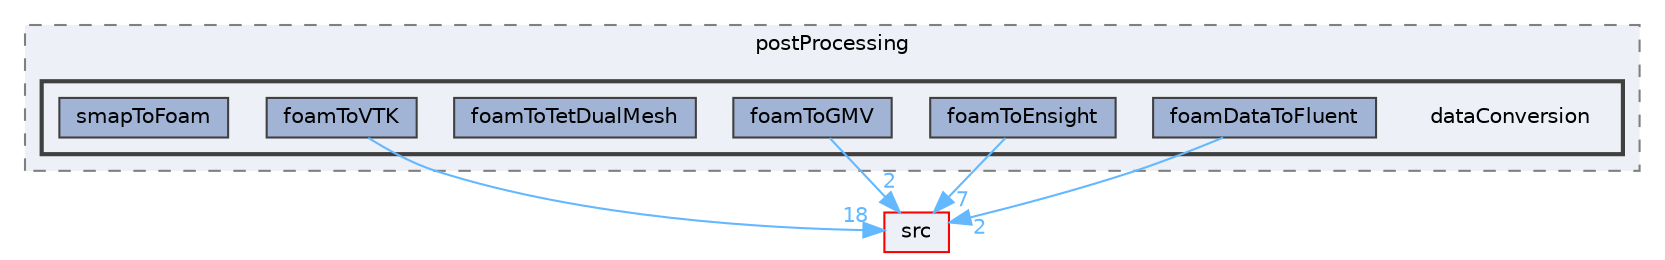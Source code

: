 digraph "applications/utilities/postProcessing/dataConversion"
{
 // LATEX_PDF_SIZE
  bgcolor="transparent";
  edge [fontname=Helvetica,fontsize=10,labelfontname=Helvetica,labelfontsize=10];
  node [fontname=Helvetica,fontsize=10,shape=box,height=0.2,width=0.4];
  compound=true
  subgraph clusterdir_b0c2b0d6e5b08bdff054b28f26ba51e7 {
    graph [ bgcolor="#edf0f7", pencolor="grey50", label="postProcessing", fontname=Helvetica,fontsize=10 style="filled,dashed", URL="dir_b0c2b0d6e5b08bdff054b28f26ba51e7.html",tooltip=""]
  subgraph clusterdir_287a8ee951d3c46055211652d30251ed {
    graph [ bgcolor="#edf0f7", pencolor="grey25", label="", fontname=Helvetica,fontsize=10 style="filled,bold", URL="dir_287a8ee951d3c46055211652d30251ed.html",tooltip=""]
    dir_287a8ee951d3c46055211652d30251ed [shape=plaintext, label="dataConversion"];
  dir_d841843742a638154a465fad4c10fd96 [label="foamDataToFluent", fillcolor="#a2b4d6", color="grey25", style="filled", URL="dir_d841843742a638154a465fad4c10fd96.html",tooltip=""];
  dir_b6d44d03429d59376377c3fdbf970503 [label="foamToEnsight", fillcolor="#a2b4d6", color="grey25", style="filled", URL="dir_b6d44d03429d59376377c3fdbf970503.html",tooltip=""];
  dir_f51c38cbd2cfe15d2372eda7968eb47d [label="foamToGMV", fillcolor="#a2b4d6", color="grey25", style="filled", URL="dir_f51c38cbd2cfe15d2372eda7968eb47d.html",tooltip=""];
  dir_b20f4e7e983e511c716513c337bb3841 [label="foamToTetDualMesh", fillcolor="#a2b4d6", color="grey25", style="filled", URL="dir_b20f4e7e983e511c716513c337bb3841.html",tooltip=""];
  dir_f73f3a59aefc419d78bd8216641486ec [label="foamToVTK", fillcolor="#a2b4d6", color="grey25", style="filled", URL="dir_f73f3a59aefc419d78bd8216641486ec.html",tooltip=""];
  dir_a7930e31a09226ecf91e5acc3e8ffb66 [label="smapToFoam", fillcolor="#a2b4d6", color="grey25", style="filled", URL="dir_a7930e31a09226ecf91e5acc3e8ffb66.html",tooltip=""];
  }
  }
  dir_68267d1309a1af8e8297ef4c3efbcdba [label="src", fillcolor="#edf0f7", color="red", style="filled", URL="dir_68267d1309a1af8e8297ef4c3efbcdba.html",tooltip=""];
  dir_d841843742a638154a465fad4c10fd96->dir_68267d1309a1af8e8297ef4c3efbcdba [headlabel="2", labeldistance=1.5 headhref="dir_001449_003729.html" href="dir_001449_003729.html" color="steelblue1" fontcolor="steelblue1"];
  dir_b6d44d03429d59376377c3fdbf970503->dir_68267d1309a1af8e8297ef4c3efbcdba [headlabel="7", labeldistance=1.5 headhref="dir_001459_003729.html" href="dir_001459_003729.html" color="steelblue1" fontcolor="steelblue1"];
  dir_f51c38cbd2cfe15d2372eda7968eb47d->dir_68267d1309a1af8e8297ef4c3efbcdba [headlabel="2", labeldistance=1.5 headhref="dir_001461_003729.html" href="dir_001461_003729.html" color="steelblue1" fontcolor="steelblue1"];
  dir_f73f3a59aefc419d78bd8216641486ec->dir_68267d1309a1af8e8297ef4c3efbcdba [headlabel="18", labeldistance=1.5 headhref="dir_001465_003729.html" href="dir_001465_003729.html" color="steelblue1" fontcolor="steelblue1"];
}
